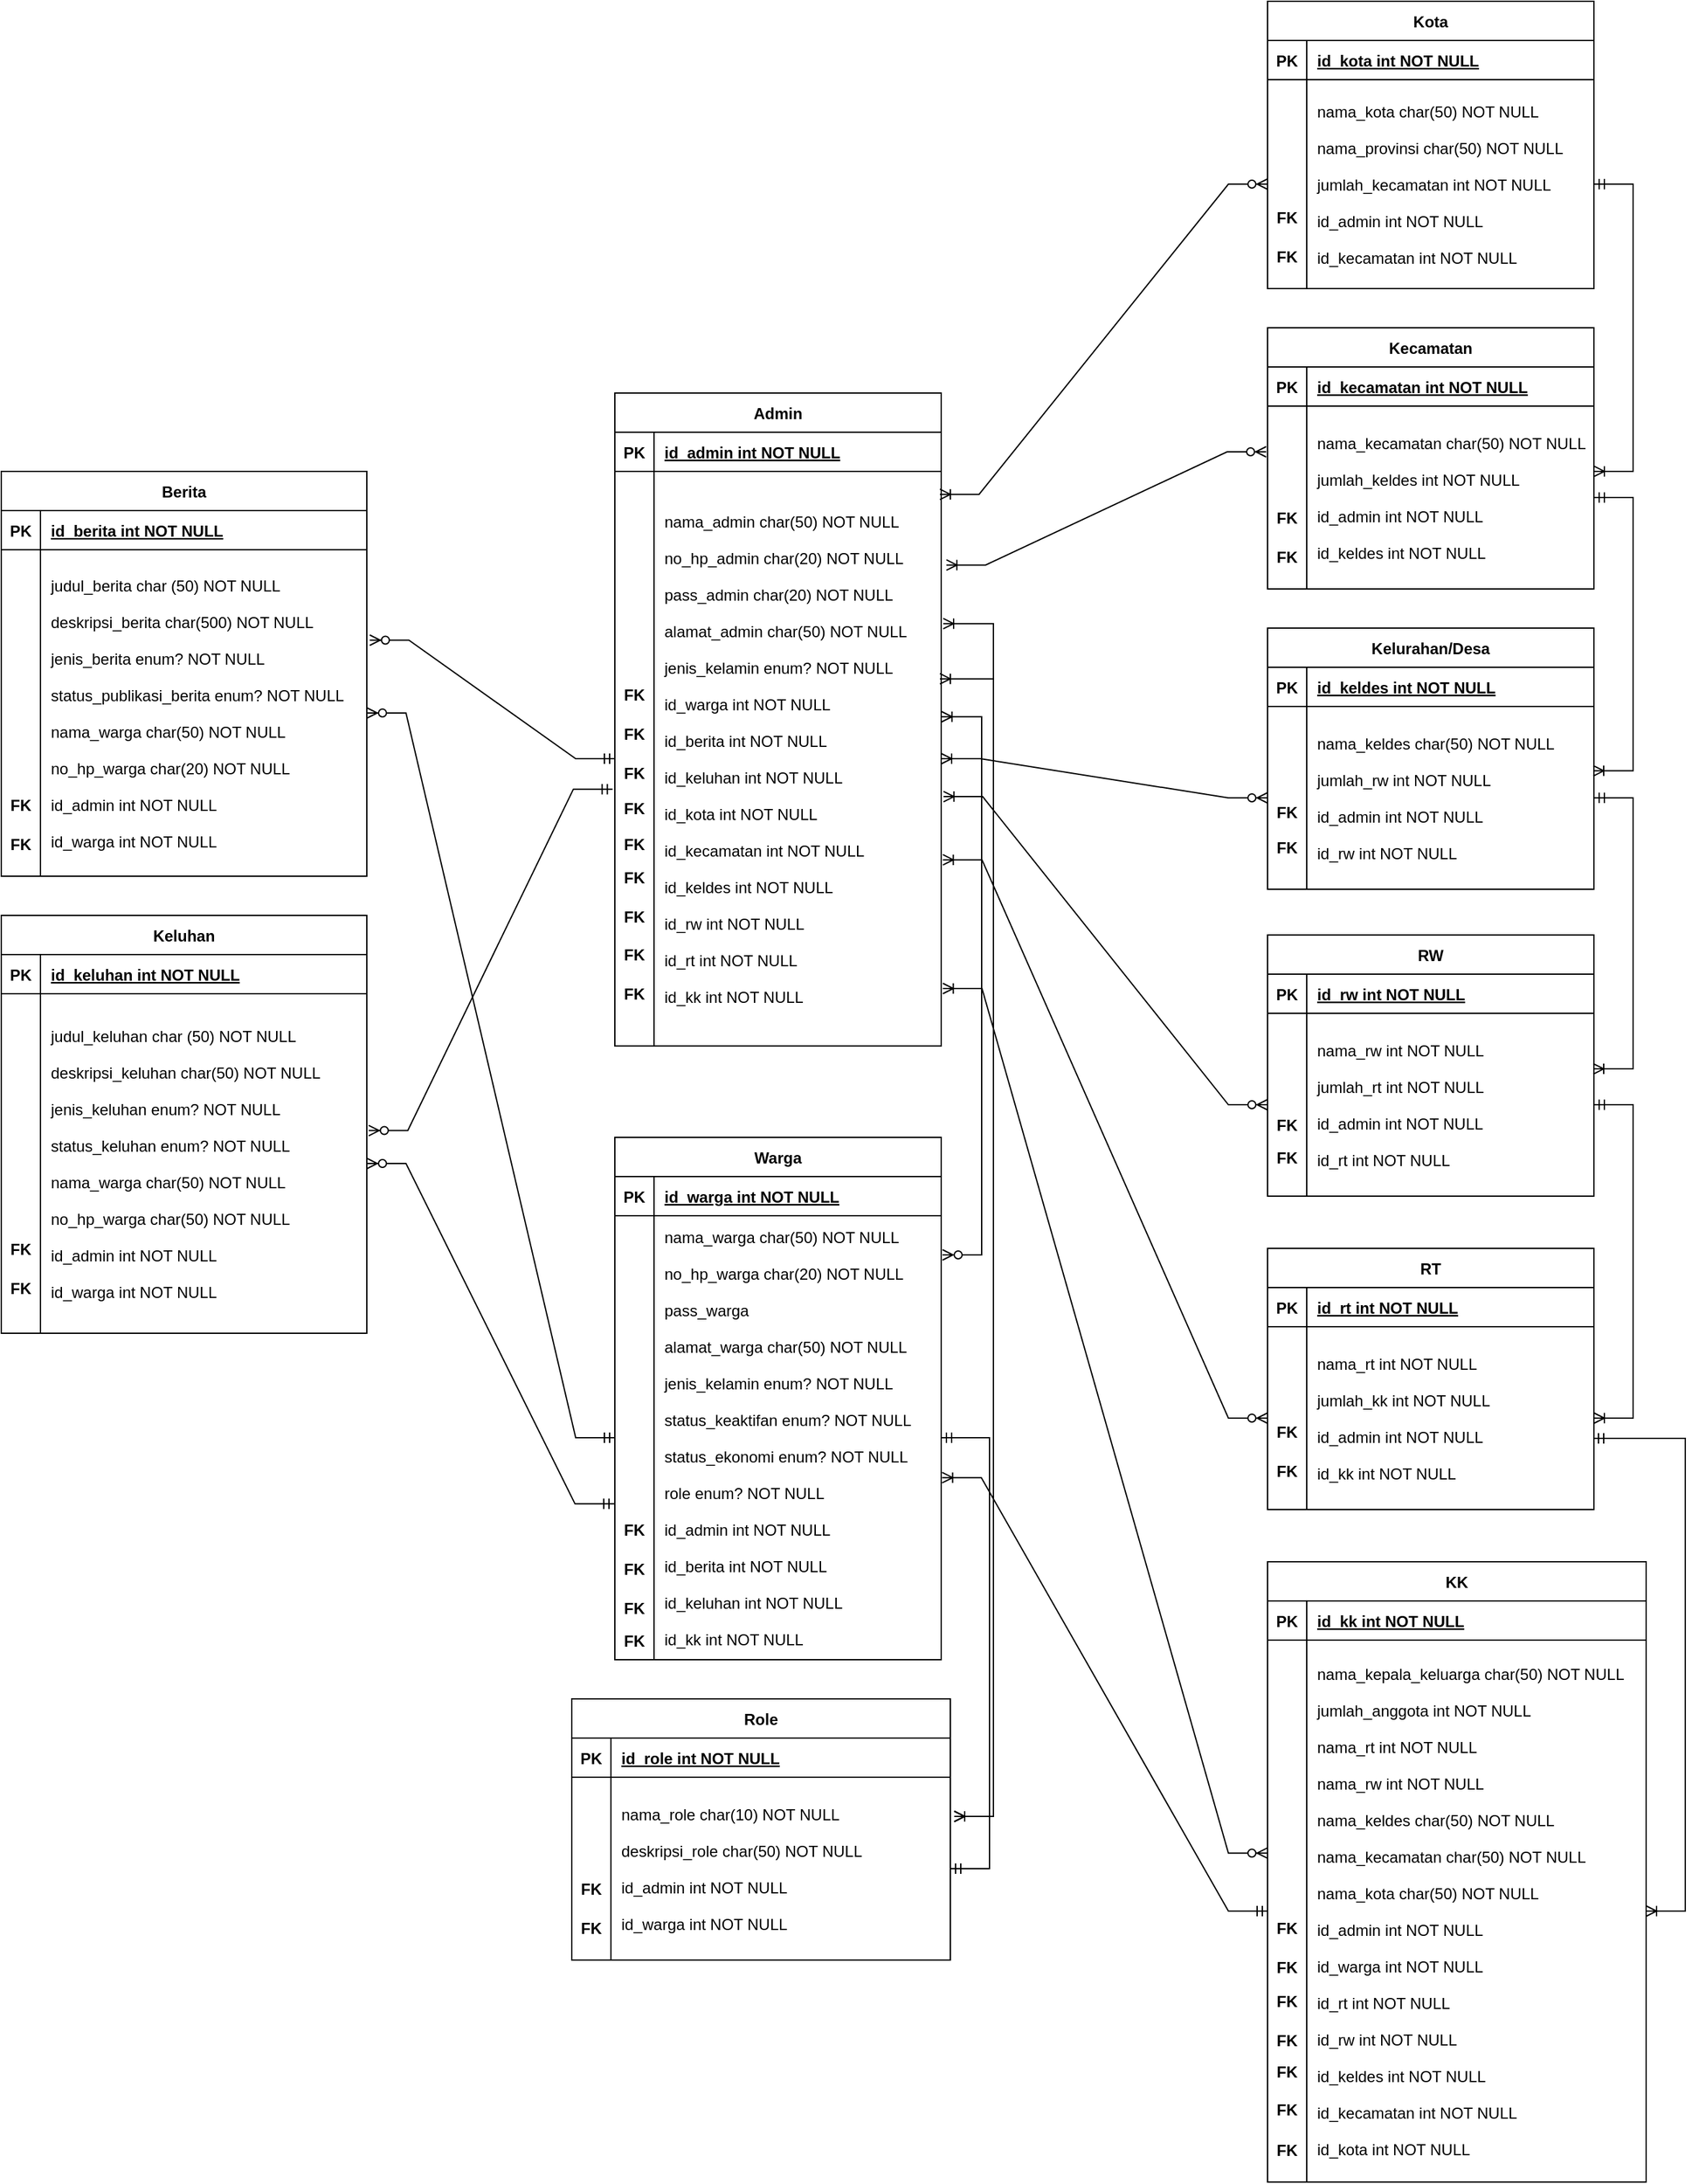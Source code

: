 <mxfile version="17.4.6" type="github">
  <diagram id="R2lEEEUBdFMjLlhIrx00" name="Page-1">
    <mxGraphModel dx="821" dy="1541" grid="1" gridSize="10" guides="1" tooltips="1" connect="1" arrows="1" fold="1" page="1" pageScale="1" pageWidth="850" pageHeight="1100" math="0" shadow="0" extFonts="Permanent Marker^https://fonts.googleapis.com/css?family=Permanent+Marker">
      <root>
        <mxCell id="0" />
        <mxCell id="1" parent="0" />
        <mxCell id="wq56DuAqluM26716gOqm-50" value="Keluhan" style="shape=table;startSize=30;container=1;collapsible=1;childLayout=tableLayout;fixedRows=1;rowLines=0;fontStyle=1;align=center;resizeLast=1;" parent="1" vertex="1">
          <mxGeometry x="50" y="410" width="280" height="320" as="geometry" />
        </mxCell>
        <mxCell id="wq56DuAqluM26716gOqm-51" value="" style="shape=partialRectangle;collapsible=0;dropTarget=0;pointerEvents=0;fillColor=none;points=[[0,0.5],[1,0.5]];portConstraint=eastwest;top=0;left=0;right=0;bottom=1;" parent="wq56DuAqluM26716gOqm-50" vertex="1">
          <mxGeometry y="30" width="280" height="30" as="geometry" />
        </mxCell>
        <mxCell id="wq56DuAqluM26716gOqm-52" value="PK" style="shape=partialRectangle;overflow=hidden;connectable=0;fillColor=none;top=0;left=0;bottom=0;right=0;fontStyle=1;" parent="wq56DuAqluM26716gOqm-51" vertex="1">
          <mxGeometry width="30" height="30" as="geometry">
            <mxRectangle width="30" height="30" as="alternateBounds" />
          </mxGeometry>
        </mxCell>
        <mxCell id="wq56DuAqluM26716gOqm-53" value="id_keluhan int NOT NULL " style="shape=partialRectangle;overflow=hidden;connectable=0;fillColor=none;top=0;left=0;bottom=0;right=0;align=left;spacingLeft=6;fontStyle=5;" parent="wq56DuAqluM26716gOqm-51" vertex="1">
          <mxGeometry x="30" width="250" height="30" as="geometry">
            <mxRectangle width="250" height="30" as="alternateBounds" />
          </mxGeometry>
        </mxCell>
        <mxCell id="wq56DuAqluM26716gOqm-54" value="" style="shape=partialRectangle;collapsible=0;dropTarget=0;pointerEvents=0;fillColor=none;points=[[0,0.5],[1,0.5]];portConstraint=eastwest;top=0;left=0;right=0;bottom=0;" parent="wq56DuAqluM26716gOqm-50" vertex="1">
          <mxGeometry y="60" width="280" height="260" as="geometry" />
        </mxCell>
        <mxCell id="wq56DuAqluM26716gOqm-55" value="" style="shape=partialRectangle;overflow=hidden;connectable=0;fillColor=none;top=0;left=0;bottom=0;right=0;" parent="wq56DuAqluM26716gOqm-54" vertex="1">
          <mxGeometry width="30" height="260" as="geometry">
            <mxRectangle width="30" height="260" as="alternateBounds" />
          </mxGeometry>
        </mxCell>
        <mxCell id="wq56DuAqluM26716gOqm-56" value="judul_keluhan char (50) NOT NULL&#xa;&#xa;deskripsi_keluhan char(50) NOT NULL&#xa;&#xa;jenis_keluhan enum? NOT NULL&#xa;&#xa;status_keluhan enum? NOT NULL&#xa;&#xa;nama_warga char(50) NOT NULL&#xa;&#xa;no_hp_warga char(50) NOT NULL&#xa;&#xa;id_admin int NOT NULL&#xa;&#xa;id_warga int NOT NULL" style="shape=partialRectangle;overflow=hidden;connectable=0;fillColor=none;top=0;left=0;bottom=0;right=0;align=left;spacingLeft=6;" parent="wq56DuAqluM26716gOqm-54" vertex="1">
          <mxGeometry x="30" width="250" height="260" as="geometry">
            <mxRectangle width="250" height="260" as="alternateBounds" />
          </mxGeometry>
        </mxCell>
        <mxCell id="C-vyLk0tnHw3VtMMgP7b-2" value="Kota" style="shape=table;startSize=30;container=1;collapsible=1;childLayout=tableLayout;fixedRows=1;rowLines=0;fontStyle=1;align=center;resizeLast=1;" parent="1" vertex="1">
          <mxGeometry x="1020" y="-290" width="250" height="220" as="geometry" />
        </mxCell>
        <mxCell id="C-vyLk0tnHw3VtMMgP7b-3" value="" style="shape=partialRectangle;collapsible=0;dropTarget=0;pointerEvents=0;fillColor=none;points=[[0,0.5],[1,0.5]];portConstraint=eastwest;top=0;left=0;right=0;bottom=1;" parent="C-vyLk0tnHw3VtMMgP7b-2" vertex="1">
          <mxGeometry y="30" width="250" height="30" as="geometry" />
        </mxCell>
        <mxCell id="C-vyLk0tnHw3VtMMgP7b-4" value="PK" style="shape=partialRectangle;overflow=hidden;connectable=0;fillColor=none;top=0;left=0;bottom=0;right=0;fontStyle=1;" parent="C-vyLk0tnHw3VtMMgP7b-3" vertex="1">
          <mxGeometry width="30" height="30" as="geometry">
            <mxRectangle width="30" height="30" as="alternateBounds" />
          </mxGeometry>
        </mxCell>
        <mxCell id="C-vyLk0tnHw3VtMMgP7b-5" value="id_kota int NOT NULL " style="shape=partialRectangle;overflow=hidden;connectable=0;fillColor=none;top=0;left=0;bottom=0;right=0;align=left;spacingLeft=6;fontStyle=5;" parent="C-vyLk0tnHw3VtMMgP7b-3" vertex="1">
          <mxGeometry x="30" width="220" height="30" as="geometry">
            <mxRectangle width="220" height="30" as="alternateBounds" />
          </mxGeometry>
        </mxCell>
        <mxCell id="C-vyLk0tnHw3VtMMgP7b-6" value="" style="shape=partialRectangle;collapsible=0;dropTarget=0;pointerEvents=0;fillColor=none;points=[[0,0.5],[1,0.5]];portConstraint=eastwest;top=0;left=0;right=0;bottom=0;" parent="C-vyLk0tnHw3VtMMgP7b-2" vertex="1">
          <mxGeometry y="60" width="250" height="160" as="geometry" />
        </mxCell>
        <mxCell id="C-vyLk0tnHw3VtMMgP7b-7" value="" style="shape=partialRectangle;overflow=hidden;connectable=0;fillColor=none;top=0;left=0;bottom=0;right=0;" parent="C-vyLk0tnHw3VtMMgP7b-6" vertex="1">
          <mxGeometry width="30" height="160" as="geometry">
            <mxRectangle width="30" height="160" as="alternateBounds" />
          </mxGeometry>
        </mxCell>
        <mxCell id="C-vyLk0tnHw3VtMMgP7b-8" value="nama_kota char(50) NOT NULL&#xa;&#xa;nama_provinsi char(50) NOT NULL&#xa;&#xa;jumlah_kecamatan int NOT NULL&#xa;&#xa;id_admin int NOT NULL&#xa;&#xa;id_kecamatan int NOT NULL" style="shape=partialRectangle;overflow=hidden;connectable=0;fillColor=none;top=0;left=0;bottom=0;right=0;align=left;spacingLeft=6;" parent="C-vyLk0tnHw3VtMMgP7b-6" vertex="1">
          <mxGeometry x="30" width="220" height="160" as="geometry">
            <mxRectangle width="220" height="160" as="alternateBounds" />
          </mxGeometry>
        </mxCell>
        <mxCell id="C-vyLk0tnHw3VtMMgP7b-13" value="Berita" style="shape=table;startSize=30;container=1;collapsible=1;childLayout=tableLayout;fixedRows=1;rowLines=0;fontStyle=1;align=center;resizeLast=1;" parent="1" vertex="1">
          <mxGeometry x="50" y="70" width="280" height="310" as="geometry" />
        </mxCell>
        <mxCell id="C-vyLk0tnHw3VtMMgP7b-14" value="" style="shape=partialRectangle;collapsible=0;dropTarget=0;pointerEvents=0;fillColor=none;points=[[0,0.5],[1,0.5]];portConstraint=eastwest;top=0;left=0;right=0;bottom=1;" parent="C-vyLk0tnHw3VtMMgP7b-13" vertex="1">
          <mxGeometry y="30" width="280" height="30" as="geometry" />
        </mxCell>
        <mxCell id="C-vyLk0tnHw3VtMMgP7b-15" value="PK" style="shape=partialRectangle;overflow=hidden;connectable=0;fillColor=none;top=0;left=0;bottom=0;right=0;fontStyle=1;" parent="C-vyLk0tnHw3VtMMgP7b-14" vertex="1">
          <mxGeometry width="30" height="30" as="geometry">
            <mxRectangle width="30" height="30" as="alternateBounds" />
          </mxGeometry>
        </mxCell>
        <mxCell id="C-vyLk0tnHw3VtMMgP7b-16" value="id_berita int NOT NULL " style="shape=partialRectangle;overflow=hidden;connectable=0;fillColor=none;top=0;left=0;bottom=0;right=0;align=left;spacingLeft=6;fontStyle=5;" parent="C-vyLk0tnHw3VtMMgP7b-14" vertex="1">
          <mxGeometry x="30" width="250" height="30" as="geometry">
            <mxRectangle width="250" height="30" as="alternateBounds" />
          </mxGeometry>
        </mxCell>
        <mxCell id="C-vyLk0tnHw3VtMMgP7b-17" value="" style="shape=partialRectangle;collapsible=0;dropTarget=0;pointerEvents=0;fillColor=none;points=[[0,0.5],[1,0.5]];portConstraint=eastwest;top=0;left=0;right=0;bottom=0;" parent="C-vyLk0tnHw3VtMMgP7b-13" vertex="1">
          <mxGeometry y="60" width="280" height="250" as="geometry" />
        </mxCell>
        <mxCell id="C-vyLk0tnHw3VtMMgP7b-18" value="" style="shape=partialRectangle;overflow=hidden;connectable=0;fillColor=none;top=0;left=0;bottom=0;right=0;" parent="C-vyLk0tnHw3VtMMgP7b-17" vertex="1">
          <mxGeometry width="30" height="250" as="geometry">
            <mxRectangle width="30" height="250" as="alternateBounds" />
          </mxGeometry>
        </mxCell>
        <mxCell id="C-vyLk0tnHw3VtMMgP7b-19" value="judul_berita char (50) NOT NULL&#xa;&#xa;deskripsi_berita char(500) NOT NULL&#xa;&#xa;jenis_berita enum? NOT NULL&#xa;&#xa;status_publikasi_berita enum? NOT NULL&#xa;&#xa;nama_warga char(50) NOT NULL&#xa;&#xa;no_hp_warga char(20) NOT NULL&#xa;&#xa;id_admin int NOT NULL&#xa;&#xa;id_warga int NOT NULL" style="shape=partialRectangle;overflow=hidden;connectable=0;fillColor=none;top=0;left=0;bottom=0;right=0;align=left;spacingLeft=6;" parent="C-vyLk0tnHw3VtMMgP7b-17" vertex="1">
          <mxGeometry x="30" width="250" height="250" as="geometry">
            <mxRectangle width="250" height="250" as="alternateBounds" />
          </mxGeometry>
        </mxCell>
        <mxCell id="C-vyLk0tnHw3VtMMgP7b-23" value="Warga" style="shape=table;startSize=30;container=1;collapsible=1;childLayout=tableLayout;fixedRows=1;rowLines=0;fontStyle=1;align=center;resizeLast=1;" parent="1" vertex="1">
          <mxGeometry x="520" y="580" width="250" height="400" as="geometry" />
        </mxCell>
        <mxCell id="C-vyLk0tnHw3VtMMgP7b-24" value="" style="shape=partialRectangle;collapsible=0;dropTarget=0;pointerEvents=0;fillColor=none;points=[[0,0.5],[1,0.5]];portConstraint=eastwest;top=0;left=0;right=0;bottom=1;" parent="C-vyLk0tnHw3VtMMgP7b-23" vertex="1">
          <mxGeometry y="30" width="250" height="30" as="geometry" />
        </mxCell>
        <mxCell id="C-vyLk0tnHw3VtMMgP7b-25" value="PK" style="shape=partialRectangle;overflow=hidden;connectable=0;fillColor=none;top=0;left=0;bottom=0;right=0;fontStyle=1;" parent="C-vyLk0tnHw3VtMMgP7b-24" vertex="1">
          <mxGeometry width="30" height="30" as="geometry">
            <mxRectangle width="30" height="30" as="alternateBounds" />
          </mxGeometry>
        </mxCell>
        <mxCell id="C-vyLk0tnHw3VtMMgP7b-26" value="id_warga int NOT NULL " style="shape=partialRectangle;overflow=hidden;connectable=0;fillColor=none;top=0;left=0;bottom=0;right=0;align=left;spacingLeft=6;fontStyle=5;" parent="C-vyLk0tnHw3VtMMgP7b-24" vertex="1">
          <mxGeometry x="30" width="220" height="30" as="geometry">
            <mxRectangle width="220" height="30" as="alternateBounds" />
          </mxGeometry>
        </mxCell>
        <mxCell id="C-vyLk0tnHw3VtMMgP7b-27" value="" style="shape=partialRectangle;collapsible=0;dropTarget=0;pointerEvents=0;fillColor=none;points=[[0,0.5],[1,0.5]];portConstraint=eastwest;top=0;left=0;right=0;bottom=0;" parent="C-vyLk0tnHw3VtMMgP7b-23" vertex="1">
          <mxGeometry y="60" width="250" height="340" as="geometry" />
        </mxCell>
        <mxCell id="C-vyLk0tnHw3VtMMgP7b-28" value="" style="shape=partialRectangle;overflow=hidden;connectable=0;fillColor=none;top=0;left=0;bottom=0;right=0;" parent="C-vyLk0tnHw3VtMMgP7b-27" vertex="1">
          <mxGeometry width="30" height="340" as="geometry">
            <mxRectangle width="30" height="340" as="alternateBounds" />
          </mxGeometry>
        </mxCell>
        <mxCell id="C-vyLk0tnHw3VtMMgP7b-29" value="nama_warga char(50) NOT NULL&#xa;&#xa;no_hp_warga char(20) NOT NULL&#xa;&#xa;pass_warga&#xa;&#xa;alamat_warga char(50) NOT NULL&#xa;&#xa;jenis_kelamin enum? NOT NULL&#xa;&#xa;status_keaktifan enum? NOT NULL&#xa;&#xa;status_ekonomi enum? NOT NULL&#xa;&#xa;role enum? NOT NULL&#xa;&#xa;id_admin int NOT NULL&#xa;&#xa;id_berita int NOT NULL&#xa;&#xa;id_keluhan int NOT NULL&#xa;&#xa;id_kk int NOT NULL" style="shape=partialRectangle;overflow=hidden;connectable=0;fillColor=none;top=0;left=0;bottom=0;right=0;align=left;spacingLeft=6;" parent="C-vyLk0tnHw3VtMMgP7b-27" vertex="1">
          <mxGeometry x="30" width="220" height="340" as="geometry">
            <mxRectangle width="220" height="340" as="alternateBounds" />
          </mxGeometry>
        </mxCell>
        <mxCell id="wq56DuAqluM26716gOqm-1" value="Kecamatan" style="shape=table;startSize=30;container=1;collapsible=1;childLayout=tableLayout;fixedRows=1;rowLines=0;fontStyle=1;align=center;resizeLast=1;" parent="1" vertex="1">
          <mxGeometry x="1020" y="-40" width="250" height="200" as="geometry" />
        </mxCell>
        <mxCell id="wq56DuAqluM26716gOqm-2" value="" style="shape=partialRectangle;collapsible=0;dropTarget=0;pointerEvents=0;fillColor=none;points=[[0,0.5],[1,0.5]];portConstraint=eastwest;top=0;left=0;right=0;bottom=1;" parent="wq56DuAqluM26716gOqm-1" vertex="1">
          <mxGeometry y="30" width="250" height="30" as="geometry" />
        </mxCell>
        <mxCell id="wq56DuAqluM26716gOqm-3" value="PK" style="shape=partialRectangle;overflow=hidden;connectable=0;fillColor=none;top=0;left=0;bottom=0;right=0;fontStyle=1;" parent="wq56DuAqluM26716gOqm-2" vertex="1">
          <mxGeometry width="30" height="30" as="geometry">
            <mxRectangle width="30" height="30" as="alternateBounds" />
          </mxGeometry>
        </mxCell>
        <mxCell id="wq56DuAqluM26716gOqm-4" value="id_kecamatan int NOT NULL " style="shape=partialRectangle;overflow=hidden;connectable=0;fillColor=none;top=0;left=0;bottom=0;right=0;align=left;spacingLeft=6;fontStyle=5;" parent="wq56DuAqluM26716gOqm-2" vertex="1">
          <mxGeometry x="30" width="220" height="30" as="geometry">
            <mxRectangle width="220" height="30" as="alternateBounds" />
          </mxGeometry>
        </mxCell>
        <mxCell id="wq56DuAqluM26716gOqm-5" value="" style="shape=partialRectangle;collapsible=0;dropTarget=0;pointerEvents=0;fillColor=none;points=[[0,0.5],[1,0.5]];portConstraint=eastwest;top=0;left=0;right=0;bottom=0;" parent="wq56DuAqluM26716gOqm-1" vertex="1">
          <mxGeometry y="60" width="250" height="140" as="geometry" />
        </mxCell>
        <mxCell id="wq56DuAqluM26716gOqm-6" value="" style="shape=partialRectangle;overflow=hidden;connectable=0;fillColor=none;top=0;left=0;bottom=0;right=0;" parent="wq56DuAqluM26716gOqm-5" vertex="1">
          <mxGeometry width="30" height="140" as="geometry">
            <mxRectangle width="30" height="140" as="alternateBounds" />
          </mxGeometry>
        </mxCell>
        <mxCell id="wq56DuAqluM26716gOqm-7" value="nama_kecamatan char(50) NOT NULL&#xa;&#xa;jumlah_keldes int NOT NULL&#xa;&#xa;id_admin int NOT NULL&#xa;&#xa;id_keldes int NOT NULL" style="shape=partialRectangle;overflow=hidden;connectable=0;fillColor=none;top=0;left=0;bottom=0;right=0;align=left;spacingLeft=6;" parent="wq56DuAqluM26716gOqm-5" vertex="1">
          <mxGeometry x="30" width="220" height="140" as="geometry">
            <mxRectangle width="220" height="140" as="alternateBounds" />
          </mxGeometry>
        </mxCell>
        <mxCell id="wq56DuAqluM26716gOqm-8" value="Kelurahan/Desa" style="shape=table;startSize=30;container=1;collapsible=1;childLayout=tableLayout;fixedRows=1;rowLines=0;fontStyle=1;align=center;resizeLast=1;" parent="1" vertex="1">
          <mxGeometry x="1020" y="190" width="250" height="200" as="geometry" />
        </mxCell>
        <mxCell id="wq56DuAqluM26716gOqm-9" value="" style="shape=partialRectangle;collapsible=0;dropTarget=0;pointerEvents=0;fillColor=none;points=[[0,0.5],[1,0.5]];portConstraint=eastwest;top=0;left=0;right=0;bottom=1;" parent="wq56DuAqluM26716gOqm-8" vertex="1">
          <mxGeometry y="30" width="250" height="30" as="geometry" />
        </mxCell>
        <mxCell id="wq56DuAqluM26716gOqm-10" value="PK" style="shape=partialRectangle;overflow=hidden;connectable=0;fillColor=none;top=0;left=0;bottom=0;right=0;fontStyle=1;" parent="wq56DuAqluM26716gOqm-9" vertex="1">
          <mxGeometry width="30" height="30" as="geometry">
            <mxRectangle width="30" height="30" as="alternateBounds" />
          </mxGeometry>
        </mxCell>
        <mxCell id="wq56DuAqluM26716gOqm-11" value="id_keldes int NOT NULL " style="shape=partialRectangle;overflow=hidden;connectable=0;fillColor=none;top=0;left=0;bottom=0;right=0;align=left;spacingLeft=6;fontStyle=5;" parent="wq56DuAqluM26716gOqm-9" vertex="1">
          <mxGeometry x="30" width="220" height="30" as="geometry">
            <mxRectangle width="220" height="30" as="alternateBounds" />
          </mxGeometry>
        </mxCell>
        <mxCell id="wq56DuAqluM26716gOqm-12" value="" style="shape=partialRectangle;collapsible=0;dropTarget=0;pointerEvents=0;fillColor=none;points=[[0,0.5],[1,0.5]];portConstraint=eastwest;top=0;left=0;right=0;bottom=0;" parent="wq56DuAqluM26716gOqm-8" vertex="1">
          <mxGeometry y="60" width="250" height="140" as="geometry" />
        </mxCell>
        <mxCell id="wq56DuAqluM26716gOqm-13" value="" style="shape=partialRectangle;overflow=hidden;connectable=0;fillColor=none;top=0;left=0;bottom=0;right=0;" parent="wq56DuAqluM26716gOqm-12" vertex="1">
          <mxGeometry width="30" height="140" as="geometry">
            <mxRectangle width="30" height="140" as="alternateBounds" />
          </mxGeometry>
        </mxCell>
        <mxCell id="wq56DuAqluM26716gOqm-14" value="nama_keldes char(50) NOT NULL&#xa;&#xa;jumlah_rw int NOT NULL&#xa;&#xa;id_admin int NOT NULL&#xa;&#xa;id_rw int NOT NULL" style="shape=partialRectangle;overflow=hidden;connectable=0;fillColor=none;top=0;left=0;bottom=0;right=0;align=left;spacingLeft=6;" parent="wq56DuAqluM26716gOqm-12" vertex="1">
          <mxGeometry x="30" width="220" height="140" as="geometry">
            <mxRectangle width="220" height="140" as="alternateBounds" />
          </mxGeometry>
        </mxCell>
        <mxCell id="wq56DuAqluM26716gOqm-22" value="RW" style="shape=table;startSize=30;container=1;collapsible=1;childLayout=tableLayout;fixedRows=1;rowLines=0;fontStyle=1;align=center;resizeLast=1;" parent="1" vertex="1">
          <mxGeometry x="1020" y="425" width="250" height="200" as="geometry" />
        </mxCell>
        <mxCell id="wq56DuAqluM26716gOqm-23" value="" style="shape=partialRectangle;collapsible=0;dropTarget=0;pointerEvents=0;fillColor=none;points=[[0,0.5],[1,0.5]];portConstraint=eastwest;top=0;left=0;right=0;bottom=1;" parent="wq56DuAqluM26716gOqm-22" vertex="1">
          <mxGeometry y="30" width="250" height="30" as="geometry" />
        </mxCell>
        <mxCell id="wq56DuAqluM26716gOqm-24" value="PK" style="shape=partialRectangle;overflow=hidden;connectable=0;fillColor=none;top=0;left=0;bottom=0;right=0;fontStyle=1;" parent="wq56DuAqluM26716gOqm-23" vertex="1">
          <mxGeometry width="30" height="30" as="geometry">
            <mxRectangle width="30" height="30" as="alternateBounds" />
          </mxGeometry>
        </mxCell>
        <mxCell id="wq56DuAqluM26716gOqm-25" value="id_rw int NOT NULL " style="shape=partialRectangle;overflow=hidden;connectable=0;fillColor=none;top=0;left=0;bottom=0;right=0;align=left;spacingLeft=6;fontStyle=5;" parent="wq56DuAqluM26716gOqm-23" vertex="1">
          <mxGeometry x="30" width="220" height="30" as="geometry">
            <mxRectangle width="220" height="30" as="alternateBounds" />
          </mxGeometry>
        </mxCell>
        <mxCell id="wq56DuAqluM26716gOqm-26" value="" style="shape=partialRectangle;collapsible=0;dropTarget=0;pointerEvents=0;fillColor=none;points=[[0,0.5],[1,0.5]];portConstraint=eastwest;top=0;left=0;right=0;bottom=0;" parent="wq56DuAqluM26716gOqm-22" vertex="1">
          <mxGeometry y="60" width="250" height="140" as="geometry" />
        </mxCell>
        <mxCell id="wq56DuAqluM26716gOqm-27" value="" style="shape=partialRectangle;overflow=hidden;connectable=0;fillColor=none;top=0;left=0;bottom=0;right=0;" parent="wq56DuAqluM26716gOqm-26" vertex="1">
          <mxGeometry width="30" height="140" as="geometry">
            <mxRectangle width="30" height="140" as="alternateBounds" />
          </mxGeometry>
        </mxCell>
        <mxCell id="wq56DuAqluM26716gOqm-28" value="nama_rw int NOT NULL&#xa;&#xa;jumlah_rt int NOT NULL&#xa;&#xa;id_admin int NOT NULL&#xa;&#xa;id_rt int NOT NULL" style="shape=partialRectangle;overflow=hidden;connectable=0;fillColor=none;top=0;left=0;bottom=0;right=0;align=left;spacingLeft=6;" parent="wq56DuAqluM26716gOqm-26" vertex="1">
          <mxGeometry x="30" width="220" height="140" as="geometry">
            <mxRectangle width="220" height="140" as="alternateBounds" />
          </mxGeometry>
        </mxCell>
        <mxCell id="wq56DuAqluM26716gOqm-29" value="RT" style="shape=table;startSize=30;container=1;collapsible=1;childLayout=tableLayout;fixedRows=1;rowLines=0;fontStyle=1;align=center;resizeLast=1;" parent="1" vertex="1">
          <mxGeometry x="1020" y="665" width="250" height="200" as="geometry" />
        </mxCell>
        <mxCell id="wq56DuAqluM26716gOqm-30" value="" style="shape=partialRectangle;collapsible=0;dropTarget=0;pointerEvents=0;fillColor=none;points=[[0,0.5],[1,0.5]];portConstraint=eastwest;top=0;left=0;right=0;bottom=1;" parent="wq56DuAqluM26716gOqm-29" vertex="1">
          <mxGeometry y="30" width="250" height="30" as="geometry" />
        </mxCell>
        <mxCell id="wq56DuAqluM26716gOqm-31" value="PK" style="shape=partialRectangle;overflow=hidden;connectable=0;fillColor=none;top=0;left=0;bottom=0;right=0;fontStyle=1;" parent="wq56DuAqluM26716gOqm-30" vertex="1">
          <mxGeometry width="30" height="30" as="geometry">
            <mxRectangle width="30" height="30" as="alternateBounds" />
          </mxGeometry>
        </mxCell>
        <mxCell id="wq56DuAqluM26716gOqm-32" value="id_rt int NOT NULL " style="shape=partialRectangle;overflow=hidden;connectable=0;fillColor=none;top=0;left=0;bottom=0;right=0;align=left;spacingLeft=6;fontStyle=5;" parent="wq56DuAqluM26716gOqm-30" vertex="1">
          <mxGeometry x="30" width="220" height="30" as="geometry">
            <mxRectangle width="220" height="30" as="alternateBounds" />
          </mxGeometry>
        </mxCell>
        <mxCell id="wq56DuAqluM26716gOqm-33" value="" style="shape=partialRectangle;collapsible=0;dropTarget=0;pointerEvents=0;fillColor=none;points=[[0,0.5],[1,0.5]];portConstraint=eastwest;top=0;left=0;right=0;bottom=0;" parent="wq56DuAqluM26716gOqm-29" vertex="1">
          <mxGeometry y="60" width="250" height="140" as="geometry" />
        </mxCell>
        <mxCell id="wq56DuAqluM26716gOqm-34" value="" style="shape=partialRectangle;overflow=hidden;connectable=0;fillColor=none;top=0;left=0;bottom=0;right=0;" parent="wq56DuAqluM26716gOqm-33" vertex="1">
          <mxGeometry width="30" height="140" as="geometry">
            <mxRectangle width="30" height="140" as="alternateBounds" />
          </mxGeometry>
        </mxCell>
        <mxCell id="wq56DuAqluM26716gOqm-35" value="nama_rt int NOT NULL&#xa;&#xa;jumlah_kk int NOT NULL&#xa;&#xa;id_admin int NOT NULL&#xa;&#xa;id_kk int NOT NULL" style="shape=partialRectangle;overflow=hidden;connectable=0;fillColor=none;top=0;left=0;bottom=0;right=0;align=left;spacingLeft=6;" parent="wq56DuAqluM26716gOqm-33" vertex="1">
          <mxGeometry x="30" width="220" height="140" as="geometry">
            <mxRectangle width="220" height="140" as="alternateBounds" />
          </mxGeometry>
        </mxCell>
        <mxCell id="wq56DuAqluM26716gOqm-36" value="KK" style="shape=table;startSize=30;container=1;collapsible=1;childLayout=tableLayout;fixedRows=1;rowLines=0;fontStyle=1;align=center;resizeLast=1;" parent="1" vertex="1">
          <mxGeometry x="1020" y="905" width="290" height="475" as="geometry" />
        </mxCell>
        <mxCell id="wq56DuAqluM26716gOqm-37" value="" style="shape=partialRectangle;collapsible=0;dropTarget=0;pointerEvents=0;fillColor=none;points=[[0,0.5],[1,0.5]];portConstraint=eastwest;top=0;left=0;right=0;bottom=1;" parent="wq56DuAqluM26716gOqm-36" vertex="1">
          <mxGeometry y="30" width="290" height="30" as="geometry" />
        </mxCell>
        <mxCell id="wq56DuAqluM26716gOqm-38" value="PK" style="shape=partialRectangle;overflow=hidden;connectable=0;fillColor=none;top=0;left=0;bottom=0;right=0;fontStyle=1;" parent="wq56DuAqluM26716gOqm-37" vertex="1">
          <mxGeometry width="30" height="30" as="geometry">
            <mxRectangle width="30" height="30" as="alternateBounds" />
          </mxGeometry>
        </mxCell>
        <mxCell id="wq56DuAqluM26716gOqm-39" value="id_kk int NOT NULL " style="shape=partialRectangle;overflow=hidden;connectable=0;fillColor=none;top=0;left=0;bottom=0;right=0;align=left;spacingLeft=6;fontStyle=5;" parent="wq56DuAqluM26716gOqm-37" vertex="1">
          <mxGeometry x="30" width="260" height="30" as="geometry">
            <mxRectangle width="260" height="30" as="alternateBounds" />
          </mxGeometry>
        </mxCell>
        <mxCell id="wq56DuAqluM26716gOqm-40" value="" style="shape=partialRectangle;collapsible=0;dropTarget=0;pointerEvents=0;fillColor=none;points=[[0,0.5],[1,0.5]];portConstraint=eastwest;top=0;left=0;right=0;bottom=0;" parent="wq56DuAqluM26716gOqm-36" vertex="1">
          <mxGeometry y="60" width="290" height="415" as="geometry" />
        </mxCell>
        <mxCell id="wq56DuAqluM26716gOqm-41" value="" style="shape=partialRectangle;overflow=hidden;connectable=0;fillColor=none;top=0;left=0;bottom=0;right=0;" parent="wq56DuAqluM26716gOqm-40" vertex="1">
          <mxGeometry width="30" height="415" as="geometry">
            <mxRectangle width="30" height="415" as="alternateBounds" />
          </mxGeometry>
        </mxCell>
        <mxCell id="wq56DuAqluM26716gOqm-42" value="nama_kepala_keluarga char(50) NOT NULL&#xa;&#xa;jumlah_anggota int NOT NULL&#xa;&#xa;nama_rt int NOT NULL&#xa;&#xa;nama_rw int NOT NULL&#xa;&#xa;nama_keldes char(50) NOT NULL&#xa;&#xa;nama_kecamatan char(50) NOT NULL&#xa;&#xa;nama_kota char(50) NOT NULL&#xa;&#xa;id_admin int NOT NULL&#xa;&#xa;id_warga int NOT NULL&#xa;&#xa;id_rt int NOT NULL&#xa;&#xa;id_rw int NOT NULL&#xa;&#xa;id_keldes int NOT NULL&#xa;&#xa;id_kecamatan int NOT NULL&#xa;&#xa;id_kota int NOT NULL" style="shape=partialRectangle;overflow=hidden;connectable=0;fillColor=none;top=0;left=0;bottom=0;right=0;align=left;spacingLeft=6;" parent="wq56DuAqluM26716gOqm-40" vertex="1">
          <mxGeometry x="30" width="260" height="415" as="geometry">
            <mxRectangle width="260" height="415" as="alternateBounds" />
          </mxGeometry>
        </mxCell>
        <mxCell id="wq56DuAqluM26716gOqm-43" value="Admin" style="shape=table;startSize=30;container=1;collapsible=1;childLayout=tableLayout;fixedRows=1;rowLines=0;fontStyle=1;align=center;resizeLast=1;" parent="1" vertex="1">
          <mxGeometry x="520" y="10" width="250" height="500" as="geometry" />
        </mxCell>
        <mxCell id="wq56DuAqluM26716gOqm-44" value="" style="shape=partialRectangle;collapsible=0;dropTarget=0;pointerEvents=0;fillColor=none;points=[[0,0.5],[1,0.5]];portConstraint=eastwest;top=0;left=0;right=0;bottom=1;" parent="wq56DuAqluM26716gOqm-43" vertex="1">
          <mxGeometry y="30" width="250" height="30" as="geometry" />
        </mxCell>
        <mxCell id="wq56DuAqluM26716gOqm-45" value="PK" style="shape=partialRectangle;overflow=hidden;connectable=0;fillColor=none;top=0;left=0;bottom=0;right=0;fontStyle=1;" parent="wq56DuAqluM26716gOqm-44" vertex="1">
          <mxGeometry width="30" height="30" as="geometry">
            <mxRectangle width="30" height="30" as="alternateBounds" />
          </mxGeometry>
        </mxCell>
        <mxCell id="wq56DuAqluM26716gOqm-46" value="id_admin int NOT NULL " style="shape=partialRectangle;overflow=hidden;connectable=0;fillColor=none;top=0;left=0;bottom=0;right=0;align=left;spacingLeft=6;fontStyle=5;" parent="wq56DuAqluM26716gOqm-44" vertex="1">
          <mxGeometry x="30" width="220" height="30" as="geometry">
            <mxRectangle width="220" height="30" as="alternateBounds" />
          </mxGeometry>
        </mxCell>
        <mxCell id="wq56DuAqluM26716gOqm-47" value="" style="shape=partialRectangle;collapsible=0;dropTarget=0;pointerEvents=0;fillColor=none;points=[[0,0.5],[1,0.5]];portConstraint=eastwest;top=0;left=0;right=0;bottom=0;" parent="wq56DuAqluM26716gOqm-43" vertex="1">
          <mxGeometry y="60" width="250" height="440" as="geometry" />
        </mxCell>
        <mxCell id="wq56DuAqluM26716gOqm-48" value="" style="shape=partialRectangle;overflow=hidden;connectable=0;fillColor=none;top=0;left=0;bottom=0;right=0;" parent="wq56DuAqluM26716gOqm-47" vertex="1">
          <mxGeometry width="30" height="440" as="geometry">
            <mxRectangle width="30" height="440" as="alternateBounds" />
          </mxGeometry>
        </mxCell>
        <mxCell id="wq56DuAqluM26716gOqm-49" value="nama_admin char(50) NOT NULL&#xa;&#xa;no_hp_admin char(20) NOT NULL&#xa;&#xa;pass_admin char(20) NOT NULL&#xa;&#xa;alamat_admin char(50) NOT NULL&#xa;&#xa;jenis_kelamin enum? NOT NULL&#xa;&#xa;id_warga int NOT NULL&#xa;&#xa;id_berita int NOT NULL&#xa;&#xa;id_keluhan int NOT NULL&#xa;&#xa;id_kota int NOT NULL&#xa;&#xa;id_kecamatan int NOT NULL&#xa;&#xa;id_keldes int NOT NULL&#xa;&#xa;id_rw int NOT NULL&#xa;&#xa;id_rt int NOT NULL&#xa;&#xa;id_kk int NOT NULL" style="shape=partialRectangle;overflow=hidden;connectable=0;fillColor=none;top=0;left=0;bottom=0;right=0;align=left;spacingLeft=6;" parent="wq56DuAqluM26716gOqm-47" vertex="1">
          <mxGeometry x="30" width="220" height="440" as="geometry">
            <mxRectangle width="220" height="440" as="alternateBounds" />
          </mxGeometry>
        </mxCell>
        <mxCell id="wq56DuAqluM26716gOqm-57" value="" style="edgeStyle=entityRelationEdgeStyle;fontSize=12;html=1;endArrow=ERoneToMany;startArrow=ERmandOne;rounded=0;exitX=1;exitY=0.5;exitDx=0;exitDy=0;entryX=1;entryY=0.357;entryDx=0;entryDy=0;entryPerimeter=0;" parent="1" source="C-vyLk0tnHw3VtMMgP7b-6" target="wq56DuAqluM26716gOqm-5" edge="1">
          <mxGeometry width="100" height="100" relative="1" as="geometry">
            <mxPoint x="1340" y="-80" as="sourcePoint" />
            <mxPoint x="1440" y="-180" as="targetPoint" />
          </mxGeometry>
        </mxCell>
        <mxCell id="wq56DuAqluM26716gOqm-58" value="" style="edgeStyle=entityRelationEdgeStyle;fontSize=12;html=1;endArrow=ERoneToMany;startArrow=ERmandOne;rounded=0;entryX=0.998;entryY=0.352;entryDx=0;entryDy=0;entryPerimeter=0;" parent="1" target="wq56DuAqluM26716gOqm-12" edge="1">
          <mxGeometry width="100" height="100" relative="1" as="geometry">
            <mxPoint x="1270" y="90" as="sourcePoint" />
            <mxPoint x="1280" y="100" as="targetPoint" />
          </mxGeometry>
        </mxCell>
        <mxCell id="wq56DuAqluM26716gOqm-62" value="" style="edgeStyle=entityRelationEdgeStyle;fontSize=12;html=1;endArrow=ERoneToMany;startArrow=ERmandOne;rounded=0;entryX=0.998;entryY=0.304;entryDx=0;entryDy=0;entryPerimeter=0;" parent="1" source="wq56DuAqluM26716gOqm-12" target="wq56DuAqluM26716gOqm-26" edge="1">
          <mxGeometry width="100" height="100" relative="1" as="geometry">
            <mxPoint x="1120" y="800" as="sourcePoint" />
            <mxPoint x="1280" y="820" as="targetPoint" />
          </mxGeometry>
        </mxCell>
        <mxCell id="wq56DuAqluM26716gOqm-63" value="" style="edgeStyle=entityRelationEdgeStyle;fontSize=12;html=1;endArrow=ERoneToMany;startArrow=ERmandOne;rounded=0;" parent="1" source="wq56DuAqluM26716gOqm-26" target="wq56DuAqluM26716gOqm-33" edge="1">
          <mxGeometry width="100" height="100" relative="1" as="geometry">
            <mxPoint x="1425" y="525" as="sourcePoint" />
            <mxPoint x="1425" y="765" as="targetPoint" />
          </mxGeometry>
        </mxCell>
        <mxCell id="wq56DuAqluM26716gOqm-64" value="" style="edgeStyle=entityRelationEdgeStyle;fontSize=12;html=1;endArrow=ERoneToMany;startArrow=ERmandOne;rounded=0;exitX=0.998;exitY=0.611;exitDx=0;exitDy=0;exitPerimeter=0;" parent="1" source="wq56DuAqluM26716gOqm-33" target="wq56DuAqluM26716gOqm-40" edge="1">
          <mxGeometry width="100" height="100" relative="1" as="geometry">
            <mxPoint x="1280" y="565" as="sourcePoint" />
            <mxPoint x="1280" y="805" as="targetPoint" />
          </mxGeometry>
        </mxCell>
        <mxCell id="wq56DuAqluM26716gOqm-65" value="" style="edgeStyle=entityRelationEdgeStyle;fontSize=12;html=1;endArrow=ERoneToMany;startArrow=ERmandOne;rounded=0;enumerate=0;entryX=1.003;entryY=0.59;entryDx=0;entryDy=0;entryPerimeter=0;" parent="1" source="wq56DuAqluM26716gOqm-40" target="C-vyLk0tnHw3VtMMgP7b-27" edge="1">
          <mxGeometry width="100" height="100" relative="1" as="geometry">
            <mxPoint x="1099.5" y="1145.54" as="sourcePoint" />
            <mxPoint x="1130" y="1520" as="targetPoint" />
          </mxGeometry>
        </mxCell>
        <mxCell id="wq56DuAqluM26716gOqm-68" value="" style="edgeStyle=entityRelationEdgeStyle;fontSize=12;html=1;endArrow=ERoneToMany;startArrow=ERzeroToMany;rounded=0;entryX=1.001;entryY=0.427;entryDx=0;entryDy=0;entryPerimeter=0;" parent="1" target="wq56DuAqluM26716gOqm-47" edge="1">
          <mxGeometry width="100" height="100" relative="1" as="geometry">
            <mxPoint x="771" y="670" as="sourcePoint" />
            <mxPoint x="760.25" y="530.11" as="targetPoint" />
          </mxGeometry>
        </mxCell>
        <mxCell id="wq56DuAqluM26716gOqm-69" value="" style="edgeStyle=entityRelationEdgeStyle;fontSize=12;html=1;endArrow=ERoneToMany;startArrow=ERzeroToMany;rounded=0;entryX=0.996;entryY=0.04;entryDx=0;entryDy=0;entryPerimeter=0;" parent="1" source="C-vyLk0tnHw3VtMMgP7b-6" target="wq56DuAqluM26716gOqm-47" edge="1">
          <mxGeometry width="100" height="100" relative="1" as="geometry">
            <mxPoint x="780" y="784.85" as="sourcePoint" />
            <mxPoint x="780" y="365.1" as="targetPoint" />
          </mxGeometry>
        </mxCell>
        <mxCell id="wq56DuAqluM26716gOqm-70" value="" style="edgeStyle=entityRelationEdgeStyle;fontSize=12;html=1;endArrow=ERoneToMany;startArrow=ERzeroToMany;rounded=0;entryX=1.016;entryY=0.163;entryDx=0;entryDy=0;entryPerimeter=0;exitX=-0.004;exitY=0.25;exitDx=0;exitDy=0;exitPerimeter=0;" parent="1" source="wq56DuAqluM26716gOqm-5" target="wq56DuAqluM26716gOqm-47" edge="1">
          <mxGeometry width="100" height="100" relative="1" as="geometry">
            <mxPoint x="850" y="190" as="sourcePoint" />
            <mxPoint x="780" y="288.13" as="targetPoint" />
          </mxGeometry>
        </mxCell>
        <mxCell id="wq56DuAqluM26716gOqm-72" value="" style="edgeStyle=entityRelationEdgeStyle;fontSize=12;html=1;endArrow=ERoneToMany;startArrow=ERzeroToMany;rounded=0;" parent="1" source="wq56DuAqluM26716gOqm-12" target="wq56DuAqluM26716gOqm-47" edge="1">
          <mxGeometry width="100" height="100" relative="1" as="geometry">
            <mxPoint x="849" y="385" as="sourcePoint" />
            <mxPoint x="780" y="309.2" as="targetPoint" />
          </mxGeometry>
        </mxCell>
        <mxCell id="wq56DuAqluM26716gOqm-73" value="" style="edgeStyle=entityRelationEdgeStyle;fontSize=12;html=1;endArrow=ERoneToMany;startArrow=ERzeroToMany;rounded=0;entryX=1.007;entryY=0.566;entryDx=0;entryDy=0;entryPerimeter=0;" parent="1" source="wq56DuAqluM26716gOqm-26" target="wq56DuAqluM26716gOqm-47" edge="1">
          <mxGeometry width="100" height="100" relative="1" as="geometry">
            <mxPoint x="1030" y="330" as="sourcePoint" />
            <mxPoint x="840" y="430" as="targetPoint" />
          </mxGeometry>
        </mxCell>
        <mxCell id="wq56DuAqluM26716gOqm-74" value="" style="edgeStyle=entityRelationEdgeStyle;fontSize=12;html=1;endArrow=ERoneToMany;startArrow=ERzeroToMany;rounded=0;entryX=1.005;entryY=0.676;entryDx=0;entryDy=0;entryPerimeter=0;" parent="1" source="wq56DuAqluM26716gOqm-33" target="wq56DuAqluM26716gOqm-47" edge="1">
          <mxGeometry width="100" height="100" relative="1" as="geometry">
            <mxPoint x="1030" y="565" as="sourcePoint" />
            <mxPoint x="780" y="335" as="targetPoint" />
          </mxGeometry>
        </mxCell>
        <mxCell id="wq56DuAqluM26716gOqm-75" value="" style="edgeStyle=entityRelationEdgeStyle;fontSize=12;html=1;endArrow=ERoneToMany;startArrow=ERzeroToMany;rounded=0;exitX=0;exitY=0.393;exitDx=0;exitDy=0;exitPerimeter=0;entryX=1.005;entryY=0.9;entryDx=0;entryDy=0;entryPerimeter=0;" parent="1" source="wq56DuAqluM26716gOqm-40" target="wq56DuAqluM26716gOqm-47" edge="1">
          <mxGeometry width="100" height="100" relative="1" as="geometry">
            <mxPoint x="1030" y="805" as="sourcePoint" />
            <mxPoint x="780" y="335" as="targetPoint" />
          </mxGeometry>
        </mxCell>
        <mxCell id="wq56DuAqluM26716gOqm-76" value="" style="edgeStyle=entityRelationEdgeStyle;fontSize=12;html=1;endArrow=ERzeroToMany;startArrow=ERmandOne;rounded=0;exitX=-0.002;exitY=0.649;exitDx=0;exitDy=0;exitPerimeter=0;" parent="1" source="C-vyLk0tnHw3VtMMgP7b-27" target="wq56DuAqluM26716gOqm-54" edge="1">
          <mxGeometry width="100" height="100" relative="1" as="geometry">
            <mxPoint x="360" y="540" as="sourcePoint" />
            <mxPoint x="460" y="440" as="targetPoint" />
          </mxGeometry>
        </mxCell>
        <mxCell id="wq56DuAqluM26716gOqm-77" value="" style="edgeStyle=entityRelationEdgeStyle;fontSize=12;html=1;endArrow=ERzeroToMany;startArrow=ERmandOne;rounded=0;" parent="1" source="C-vyLk0tnHw3VtMMgP7b-27" target="C-vyLk0tnHw3VtMMgP7b-17" edge="1">
          <mxGeometry width="100" height="100" relative="1" as="geometry">
            <mxPoint x="530" y="805" as="sourcePoint" />
            <mxPoint x="340" y="610" as="targetPoint" />
          </mxGeometry>
        </mxCell>
        <mxCell id="wq56DuAqluM26716gOqm-78" value="" style="edgeStyle=entityRelationEdgeStyle;fontSize=12;html=1;endArrow=ERzeroToMany;startArrow=ERmandOne;rounded=0;entryX=1.008;entryY=0.277;entryDx=0;entryDy=0;entryPerimeter=0;" parent="1" source="wq56DuAqluM26716gOqm-47" target="C-vyLk0tnHw3VtMMgP7b-17" edge="1">
          <mxGeometry width="100" height="100" relative="1" as="geometry">
            <mxPoint x="390" y="270" as="sourcePoint" />
            <mxPoint x="490" y="170" as="targetPoint" />
          </mxGeometry>
        </mxCell>
        <mxCell id="wq56DuAqluM26716gOqm-79" value="" style="edgeStyle=entityRelationEdgeStyle;fontSize=12;html=1;endArrow=ERzeroToMany;startArrow=ERmandOne;rounded=0;entryX=1.005;entryY=0.403;entryDx=0;entryDy=0;entryPerimeter=0;exitX=-0.007;exitY=0.553;exitDx=0;exitDy=0;exitPerimeter=0;" parent="1" source="wq56DuAqluM26716gOqm-47" target="wq56DuAqluM26716gOqm-54" edge="1">
          <mxGeometry width="100" height="100" relative="1" as="geometry">
            <mxPoint x="530" y="335" as="sourcePoint" />
            <mxPoint x="342" y="209.25" as="targetPoint" />
          </mxGeometry>
        </mxCell>
        <mxCell id="wq56DuAqluM26716gOqm-80" value="Role" style="shape=table;startSize=30;container=1;collapsible=1;childLayout=tableLayout;fixedRows=1;rowLines=0;fontStyle=1;align=center;resizeLast=1;" parent="1" vertex="1">
          <mxGeometry x="487" y="1010" width="290" height="200" as="geometry" />
        </mxCell>
        <mxCell id="wq56DuAqluM26716gOqm-81" value="" style="shape=partialRectangle;collapsible=0;dropTarget=0;pointerEvents=0;fillColor=none;points=[[0,0.5],[1,0.5]];portConstraint=eastwest;top=0;left=0;right=0;bottom=1;" parent="wq56DuAqluM26716gOqm-80" vertex="1">
          <mxGeometry y="30" width="290" height="30" as="geometry" />
        </mxCell>
        <mxCell id="wq56DuAqluM26716gOqm-82" value="PK" style="shape=partialRectangle;overflow=hidden;connectable=0;fillColor=none;top=0;left=0;bottom=0;right=0;fontStyle=1;" parent="wq56DuAqluM26716gOqm-81" vertex="1">
          <mxGeometry width="30" height="30" as="geometry">
            <mxRectangle width="30" height="30" as="alternateBounds" />
          </mxGeometry>
        </mxCell>
        <mxCell id="wq56DuAqluM26716gOqm-83" value="id_role int NOT NULL " style="shape=partialRectangle;overflow=hidden;connectable=0;fillColor=none;top=0;left=0;bottom=0;right=0;align=left;spacingLeft=6;fontStyle=5;" parent="wq56DuAqluM26716gOqm-81" vertex="1">
          <mxGeometry x="30" width="260" height="30" as="geometry">
            <mxRectangle width="260" height="30" as="alternateBounds" />
          </mxGeometry>
        </mxCell>
        <mxCell id="wq56DuAqluM26716gOqm-84" value="" style="shape=partialRectangle;collapsible=0;dropTarget=0;pointerEvents=0;fillColor=none;points=[[0,0.5],[1,0.5]];portConstraint=eastwest;top=0;left=0;right=0;bottom=0;" parent="wq56DuAqluM26716gOqm-80" vertex="1">
          <mxGeometry y="60" width="290" height="140" as="geometry" />
        </mxCell>
        <mxCell id="wq56DuAqluM26716gOqm-85" value="" style="shape=partialRectangle;overflow=hidden;connectable=0;fillColor=none;top=0;left=0;bottom=0;right=0;" parent="wq56DuAqluM26716gOqm-84" vertex="1">
          <mxGeometry width="30" height="140" as="geometry">
            <mxRectangle width="30" height="140" as="alternateBounds" />
          </mxGeometry>
        </mxCell>
        <mxCell id="wq56DuAqluM26716gOqm-86" value="nama_role char(10) NOT NULL&#xa;&#xa;deskripsi_role char(50) NOT NULL&#xa;&#xa;id_admin int NOT NULL&#xa;&#xa;id_warga int NOT NULL" style="shape=partialRectangle;overflow=hidden;connectable=0;fillColor=none;top=0;left=0;bottom=0;right=0;align=left;spacingLeft=6;" parent="wq56DuAqluM26716gOqm-84" vertex="1">
          <mxGeometry x="30" width="260" height="140" as="geometry">
            <mxRectangle width="260" height="140" as="alternateBounds" />
          </mxGeometry>
        </mxCell>
        <mxCell id="wq56DuAqluM26716gOqm-93" value="" style="edgeStyle=entityRelationEdgeStyle;fontSize=12;html=1;endArrow=ERmandOne;startArrow=ERmandOne;rounded=0;" parent="1" source="wq56DuAqluM26716gOqm-84" target="C-vyLk0tnHw3VtMMgP7b-27" edge="1">
          <mxGeometry width="100" height="100" relative="1" as="geometry">
            <mxPoint x="850" y="920" as="sourcePoint" />
            <mxPoint x="950" y="820" as="targetPoint" />
          </mxGeometry>
        </mxCell>
        <mxCell id="bneYzz2xoXAlZv8pJzCm-2" value="" style="edgeStyle=entityRelationEdgeStyle;fontSize=12;html=1;endArrow=ERoneToMany;startArrow=ERoneToMany;rounded=0;entryX=0.996;entryY=0.361;entryDx=0;entryDy=0;entryPerimeter=0;" parent="1" target="wq56DuAqluM26716gOqm-47" edge="1">
          <mxGeometry width="100" height="100" relative="1" as="geometry">
            <mxPoint x="780" y="1100" as="sourcePoint" />
            <mxPoint x="180" y="430" as="targetPoint" />
          </mxGeometry>
        </mxCell>
        <mxCell id="f_9GsBFWpzzY_0ImBe6M-1" value="FK" style="shape=partialRectangle;overflow=hidden;connectable=0;fillColor=none;top=0;left=0;bottom=0;right=0;fontStyle=1;" vertex="1" parent="1">
          <mxGeometry x="520" y="225.5" width="30" height="30" as="geometry">
            <mxRectangle width="30" height="30" as="alternateBounds" />
          </mxGeometry>
        </mxCell>
        <mxCell id="f_9GsBFWpzzY_0ImBe6M-2" value="FK" style="shape=partialRectangle;overflow=hidden;connectable=0;fillColor=none;top=0;left=0;bottom=0;right=0;fontStyle=1;" vertex="1" parent="1">
          <mxGeometry x="520" y="255.5" width="30" height="30" as="geometry">
            <mxRectangle width="30" height="30" as="alternateBounds" />
          </mxGeometry>
        </mxCell>
        <mxCell id="f_9GsBFWpzzY_0ImBe6M-3" value="FK" style="shape=partialRectangle;overflow=hidden;connectable=0;fillColor=none;top=0;left=0;bottom=0;right=0;fontStyle=1;" vertex="1" parent="1">
          <mxGeometry x="520" y="285.5" width="30" height="30" as="geometry">
            <mxRectangle width="30" height="30" as="alternateBounds" />
          </mxGeometry>
        </mxCell>
        <mxCell id="f_9GsBFWpzzY_0ImBe6M-4" value="FK" style="shape=partialRectangle;overflow=hidden;connectable=0;fillColor=none;top=0;left=0;bottom=0;right=0;fontStyle=1;" vertex="1" parent="1">
          <mxGeometry x="520" y="312.5" width="30" height="30" as="geometry">
            <mxRectangle width="30" height="30" as="alternateBounds" />
          </mxGeometry>
        </mxCell>
        <mxCell id="f_9GsBFWpzzY_0ImBe6M-5" value="FK" style="shape=partialRectangle;overflow=hidden;connectable=0;fillColor=none;top=0;left=0;bottom=0;right=0;fontStyle=1;" vertex="1" parent="1">
          <mxGeometry x="520" y="395.5" width="30" height="30" as="geometry">
            <mxRectangle width="30" height="30" as="alternateBounds" />
          </mxGeometry>
        </mxCell>
        <mxCell id="f_9GsBFWpzzY_0ImBe6M-6" value="FK" style="shape=partialRectangle;overflow=hidden;connectable=0;fillColor=none;top=0;left=0;bottom=0;right=0;fontStyle=1;" vertex="1" parent="1">
          <mxGeometry x="520" y="365.5" width="30" height="30" as="geometry">
            <mxRectangle width="30" height="30" as="alternateBounds" />
          </mxGeometry>
        </mxCell>
        <mxCell id="f_9GsBFWpzzY_0ImBe6M-7" value="FK" style="shape=partialRectangle;overflow=hidden;connectable=0;fillColor=none;top=0;left=0;bottom=0;right=0;fontStyle=1;" vertex="1" parent="1">
          <mxGeometry x="520" y="340" width="30" height="30" as="geometry">
            <mxRectangle width="30" height="30" as="alternateBounds" />
          </mxGeometry>
        </mxCell>
        <mxCell id="f_9GsBFWpzzY_0ImBe6M-8" value="FK" style="shape=partialRectangle;overflow=hidden;connectable=0;fillColor=none;top=0;left=0;bottom=0;right=0;fontStyle=1;" vertex="1" parent="1">
          <mxGeometry x="520" y="424.5" width="30" height="30" as="geometry">
            <mxRectangle width="30" height="30" as="alternateBounds" />
          </mxGeometry>
        </mxCell>
        <mxCell id="f_9GsBFWpzzY_0ImBe6M-9" value="FK" style="shape=partialRectangle;overflow=hidden;connectable=0;fillColor=none;top=0;left=0;bottom=0;right=0;fontStyle=1;" vertex="1" parent="1">
          <mxGeometry x="520" y="454.5" width="30" height="30" as="geometry">
            <mxRectangle width="30" height="30" as="alternateBounds" />
          </mxGeometry>
        </mxCell>
        <mxCell id="f_9GsBFWpzzY_0ImBe6M-10" value="FK" style="shape=partialRectangle;overflow=hidden;connectable=0;fillColor=none;top=0;left=0;bottom=0;right=0;fontStyle=1;" vertex="1" parent="1">
          <mxGeometry x="50" y="310" width="30" height="30" as="geometry">
            <mxRectangle width="30" height="30" as="alternateBounds" />
          </mxGeometry>
        </mxCell>
        <mxCell id="f_9GsBFWpzzY_0ImBe6M-11" value="FK" style="shape=partialRectangle;overflow=hidden;connectable=0;fillColor=none;top=0;left=0;bottom=0;right=0;fontStyle=1;" vertex="1" parent="1">
          <mxGeometry x="50" y="340" width="30" height="30" as="geometry">
            <mxRectangle width="30" height="30" as="alternateBounds" />
          </mxGeometry>
        </mxCell>
        <mxCell id="f_9GsBFWpzzY_0ImBe6M-12" value="FK" style="shape=partialRectangle;overflow=hidden;connectable=0;fillColor=none;top=0;left=0;bottom=0;right=0;fontStyle=1;" vertex="1" parent="1">
          <mxGeometry x="50" y="650" width="30" height="30" as="geometry">
            <mxRectangle width="30" height="30" as="alternateBounds" />
          </mxGeometry>
        </mxCell>
        <mxCell id="f_9GsBFWpzzY_0ImBe6M-13" value="FK" style="shape=partialRectangle;overflow=hidden;connectable=0;fillColor=none;top=0;left=0;bottom=0;right=0;fontStyle=1;" vertex="1" parent="1">
          <mxGeometry x="50" y="680" width="30" height="30" as="geometry">
            <mxRectangle width="30" height="30" as="alternateBounds" />
          </mxGeometry>
        </mxCell>
        <mxCell id="f_9GsBFWpzzY_0ImBe6M-14" value="FK" style="shape=partialRectangle;overflow=hidden;connectable=0;fillColor=none;top=0;left=0;bottom=0;right=0;fontStyle=1;" vertex="1" parent="1">
          <mxGeometry x="520" y="865" width="30" height="30" as="geometry">
            <mxRectangle width="30" height="30" as="alternateBounds" />
          </mxGeometry>
        </mxCell>
        <mxCell id="f_9GsBFWpzzY_0ImBe6M-15" value="FK" style="shape=partialRectangle;overflow=hidden;connectable=0;fillColor=none;top=0;left=0;bottom=0;right=0;fontStyle=1;" vertex="1" parent="1">
          <mxGeometry x="520" y="895" width="30" height="30" as="geometry">
            <mxRectangle width="30" height="30" as="alternateBounds" />
          </mxGeometry>
        </mxCell>
        <mxCell id="f_9GsBFWpzzY_0ImBe6M-16" value="FK" style="shape=partialRectangle;overflow=hidden;connectable=0;fillColor=none;top=0;left=0;bottom=0;right=0;fontStyle=1;" vertex="1" parent="1">
          <mxGeometry x="520" y="925" width="30" height="30" as="geometry">
            <mxRectangle width="30" height="30" as="alternateBounds" />
          </mxGeometry>
        </mxCell>
        <mxCell id="f_9GsBFWpzzY_0ImBe6M-17" value="FK" style="shape=partialRectangle;overflow=hidden;connectable=0;fillColor=none;top=0;left=0;bottom=0;right=0;fontStyle=1;" vertex="1" parent="1">
          <mxGeometry x="520" y="950" width="30" height="30" as="geometry">
            <mxRectangle width="30" height="30" as="alternateBounds" />
          </mxGeometry>
        </mxCell>
        <mxCell id="f_9GsBFWpzzY_0ImBe6M-18" value="FK" style="shape=partialRectangle;overflow=hidden;connectable=0;fillColor=none;top=0;left=0;bottom=0;right=0;fontStyle=1;" vertex="1" parent="1">
          <mxGeometry x="487" y="1140" width="30" height="30" as="geometry">
            <mxRectangle width="30" height="30" as="alternateBounds" />
          </mxGeometry>
        </mxCell>
        <mxCell id="f_9GsBFWpzzY_0ImBe6M-19" value="FK" style="shape=partialRectangle;overflow=hidden;connectable=0;fillColor=none;top=0;left=0;bottom=0;right=0;fontStyle=1;" vertex="1" parent="1">
          <mxGeometry x="487" y="1170" width="30" height="30" as="geometry">
            <mxRectangle width="30" height="30" as="alternateBounds" />
          </mxGeometry>
        </mxCell>
        <mxCell id="f_9GsBFWpzzY_0ImBe6M-20" value="FK" style="shape=partialRectangle;overflow=hidden;connectable=0;fillColor=none;top=0;left=0;bottom=0;right=0;fontStyle=1;" vertex="1" parent="1">
          <mxGeometry x="1020" y="1170" width="30" height="30" as="geometry">
            <mxRectangle width="30" height="30" as="alternateBounds" />
          </mxGeometry>
        </mxCell>
        <mxCell id="f_9GsBFWpzzY_0ImBe6M-21" value="FK" style="shape=partialRectangle;overflow=hidden;connectable=0;fillColor=none;top=0;left=0;bottom=0;right=0;fontStyle=1;" vertex="1" parent="1">
          <mxGeometry x="1020" y="1200" width="30" height="30" as="geometry">
            <mxRectangle width="30" height="30" as="alternateBounds" />
          </mxGeometry>
        </mxCell>
        <mxCell id="f_9GsBFWpzzY_0ImBe6M-22" value="FK" style="shape=partialRectangle;overflow=hidden;connectable=0;fillColor=none;top=0;left=0;bottom=0;right=0;fontStyle=1;" vertex="1" parent="1">
          <mxGeometry x="1020" y="1226" width="30" height="30" as="geometry">
            <mxRectangle width="30" height="30" as="alternateBounds" />
          </mxGeometry>
        </mxCell>
        <mxCell id="f_9GsBFWpzzY_0ImBe6M-23" value="FK" style="shape=partialRectangle;overflow=hidden;connectable=0;fillColor=none;top=0;left=0;bottom=0;right=0;fontStyle=1;" vertex="1" parent="1">
          <mxGeometry x="1020" y="1256" width="30" height="30" as="geometry">
            <mxRectangle width="30" height="30" as="alternateBounds" />
          </mxGeometry>
        </mxCell>
        <mxCell id="f_9GsBFWpzzY_0ImBe6M-24" value="FK" style="shape=partialRectangle;overflow=hidden;connectable=0;fillColor=none;top=0;left=0;bottom=0;right=0;fontStyle=1;" vertex="1" parent="1">
          <mxGeometry x="1020" y="1280" width="30" height="30" as="geometry">
            <mxRectangle width="30" height="30" as="alternateBounds" />
          </mxGeometry>
        </mxCell>
        <mxCell id="f_9GsBFWpzzY_0ImBe6M-25" value="FK" style="shape=partialRectangle;overflow=hidden;connectable=0;fillColor=none;top=0;left=0;bottom=0;right=0;fontStyle=1;" vertex="1" parent="1">
          <mxGeometry x="1020" y="1309" width="30" height="30" as="geometry">
            <mxRectangle width="30" height="30" as="alternateBounds" />
          </mxGeometry>
        </mxCell>
        <mxCell id="f_9GsBFWpzzY_0ImBe6M-26" value="FK" style="shape=partialRectangle;overflow=hidden;connectable=0;fillColor=none;top=0;left=0;bottom=0;right=0;fontStyle=1;" vertex="1" parent="1">
          <mxGeometry x="1020" y="1340" width="30" height="30" as="geometry">
            <mxRectangle width="30" height="30" as="alternateBounds" />
          </mxGeometry>
        </mxCell>
        <mxCell id="f_9GsBFWpzzY_0ImBe6M-27" value="FK" style="shape=partialRectangle;overflow=hidden;connectable=0;fillColor=none;top=0;left=0;bottom=0;right=0;fontStyle=1;" vertex="1" parent="1">
          <mxGeometry x="1020" y="790" width="30" height="30" as="geometry">
            <mxRectangle width="30" height="30" as="alternateBounds" />
          </mxGeometry>
        </mxCell>
        <mxCell id="f_9GsBFWpzzY_0ImBe6M-28" value="FK" style="shape=partialRectangle;overflow=hidden;connectable=0;fillColor=none;top=0;left=0;bottom=0;right=0;fontStyle=1;" vertex="1" parent="1">
          <mxGeometry x="1020" y="820" width="30" height="30" as="geometry">
            <mxRectangle width="30" height="30" as="alternateBounds" />
          </mxGeometry>
        </mxCell>
        <mxCell id="f_9GsBFWpzzY_0ImBe6M-29" value="FK" style="shape=partialRectangle;overflow=hidden;connectable=0;fillColor=none;top=0;left=0;bottom=0;right=0;fontStyle=1;" vertex="1" parent="1">
          <mxGeometry x="1020" y="555" width="30" height="30" as="geometry">
            <mxRectangle width="30" height="30" as="alternateBounds" />
          </mxGeometry>
        </mxCell>
        <mxCell id="f_9GsBFWpzzY_0ImBe6M-30" value="FK" style="shape=partialRectangle;overflow=hidden;connectable=0;fillColor=none;top=0;left=0;bottom=0;right=0;fontStyle=1;" vertex="1" parent="1">
          <mxGeometry x="1020" y="580" width="30" height="30" as="geometry">
            <mxRectangle width="30" height="30" as="alternateBounds" />
          </mxGeometry>
        </mxCell>
        <mxCell id="f_9GsBFWpzzY_0ImBe6M-31" value="FK" style="shape=partialRectangle;overflow=hidden;connectable=0;fillColor=none;top=0;left=0;bottom=0;right=0;fontStyle=1;" vertex="1" parent="1">
          <mxGeometry x="1020" y="315.5" width="30" height="30" as="geometry">
            <mxRectangle width="30" height="30" as="alternateBounds" />
          </mxGeometry>
        </mxCell>
        <mxCell id="f_9GsBFWpzzY_0ImBe6M-32" value="FK" style="shape=partialRectangle;overflow=hidden;connectable=0;fillColor=none;top=0;left=0;bottom=0;right=0;fontStyle=1;" vertex="1" parent="1">
          <mxGeometry x="1020" y="342.5" width="30" height="30" as="geometry">
            <mxRectangle width="30" height="30" as="alternateBounds" />
          </mxGeometry>
        </mxCell>
        <mxCell id="f_9GsBFWpzzY_0ImBe6M-33" value="FK" style="shape=partialRectangle;overflow=hidden;connectable=0;fillColor=none;top=0;left=0;bottom=0;right=0;fontStyle=1;" vertex="1" parent="1">
          <mxGeometry x="1020" y="90" width="30" height="30" as="geometry">
            <mxRectangle width="30" height="30" as="alternateBounds" />
          </mxGeometry>
        </mxCell>
        <mxCell id="f_9GsBFWpzzY_0ImBe6M-34" value="FK" style="shape=partialRectangle;overflow=hidden;connectable=0;fillColor=none;top=0;left=0;bottom=0;right=0;fontStyle=1;" vertex="1" parent="1">
          <mxGeometry x="1020" y="120" width="30" height="30" as="geometry">
            <mxRectangle width="30" height="30" as="alternateBounds" />
          </mxGeometry>
        </mxCell>
        <mxCell id="f_9GsBFWpzzY_0ImBe6M-35" value="FK" style="shape=partialRectangle;overflow=hidden;connectable=0;fillColor=none;top=0;left=0;bottom=0;right=0;fontStyle=1;" vertex="1" parent="1">
          <mxGeometry x="1020" y="-140" width="30" height="30" as="geometry">
            <mxRectangle width="30" height="30" as="alternateBounds" />
          </mxGeometry>
        </mxCell>
        <mxCell id="f_9GsBFWpzzY_0ImBe6M-36" value="FK" style="shape=partialRectangle;overflow=hidden;connectable=0;fillColor=none;top=0;left=0;bottom=0;right=0;fontStyle=1;" vertex="1" parent="1">
          <mxGeometry x="1020" y="-110" width="30" height="30" as="geometry">
            <mxRectangle width="30" height="30" as="alternateBounds" />
          </mxGeometry>
        </mxCell>
        <mxCell id="f_9GsBFWpzzY_0ImBe6M-37" value="" style="edgeStyle=entityRelationEdgeStyle;fontSize=12;html=1;endArrow=ERoneToMany;startArrow=ERoneToMany;rounded=0;entryX=1.006;entryY=0.265;entryDx=0;entryDy=0;entryPerimeter=0;" edge="1" parent="1" target="wq56DuAqluM26716gOqm-47">
          <mxGeometry width="100" height="100" relative="1" as="geometry">
            <mxPoint x="780" y="1100" as="sourcePoint" />
            <mxPoint x="769" y="229" as="targetPoint" />
          </mxGeometry>
        </mxCell>
      </root>
    </mxGraphModel>
  </diagram>
</mxfile>

